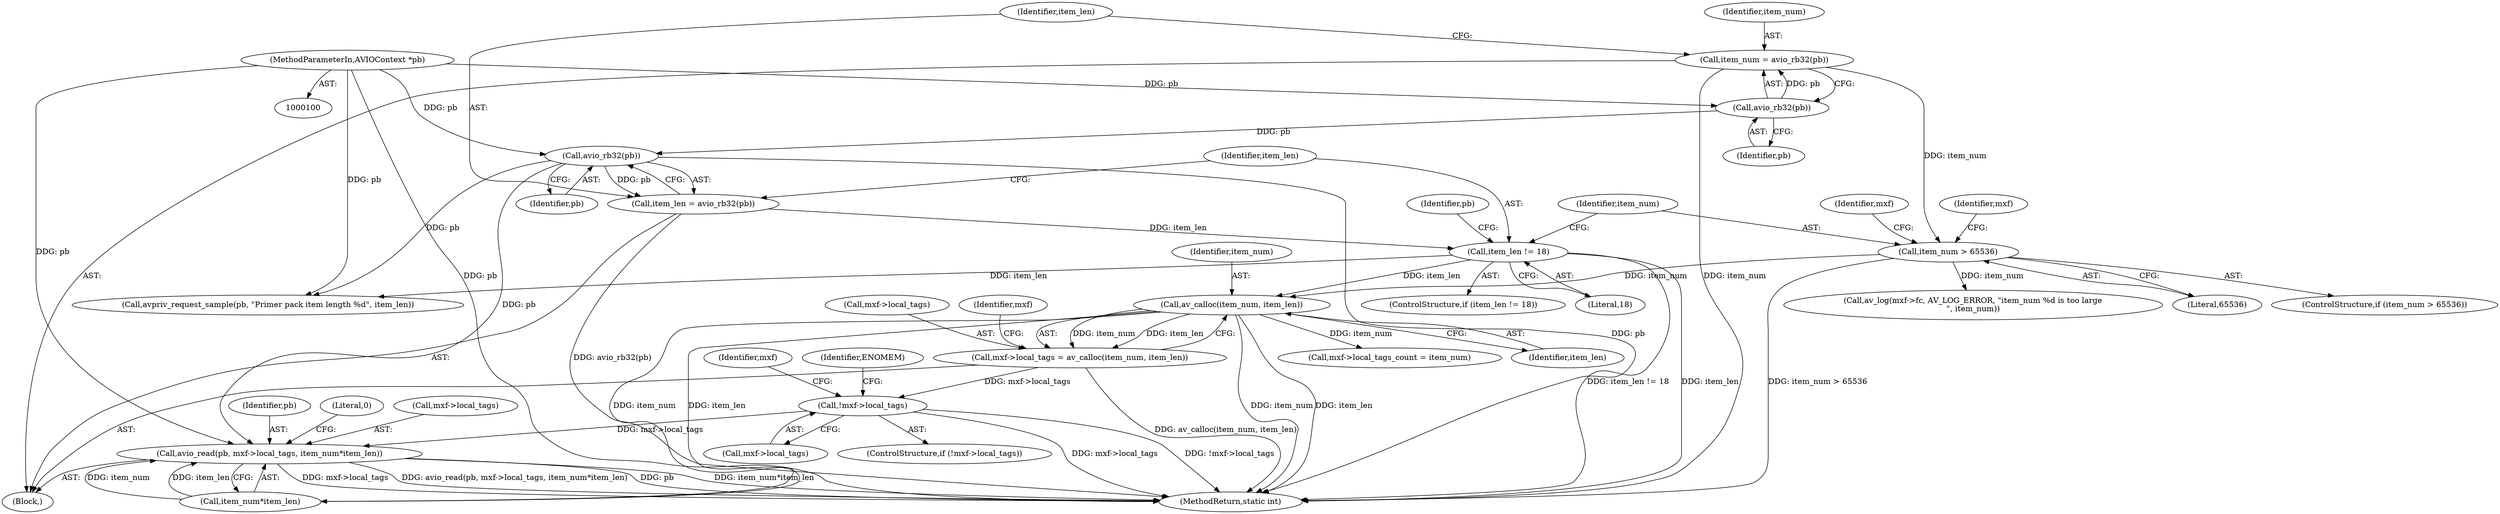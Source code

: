 digraph "1_FFmpeg_9d00fb9d70ee8c0cc7002b89318c5be00f1bbdad@pointer" {
"1000174" [label="(Call,!mxf->local_tags)"];
"1000166" [label="(Call,mxf->local_tags = av_calloc(item_num, item_len))"];
"1000170" [label="(Call,av_calloc(item_num, item_len))"];
"1000134" [label="(Call,item_num > 65536)"];
"1000113" [label="(Call,item_num = avio_rb32(pb))"];
"1000115" [label="(Call,avio_rb32(pb))"];
"1000102" [label="(MethodParameterIn,AVIOContext *pb)"];
"1000123" [label="(Call,item_len != 18)"];
"1000118" [label="(Call,item_len = avio_rb32(pb))"];
"1000120" [label="(Call,avio_rb32(pb))"];
"1000186" [label="(Call,avio_read(pb, mxf->local_tags, item_num*item_len))"];
"1000125" [label="(Literal,18)"];
"1000118" [label="(Call,item_len = avio_rb32(pb))"];
"1000138" [label="(Call,av_log(mxf->fc, AV_LOG_ERROR, \"item_num %d is too large\n\", item_num))"];
"1000170" [label="(Call,av_calloc(item_num, item_len))"];
"1000191" [label="(Call,item_num*item_len)"];
"1000149" [label="(Identifier,mxf)"];
"1000183" [label="(Identifier,mxf)"];
"1000180" [label="(Identifier,ENOMEM)"];
"1000195" [label="(Literal,0)"];
"1000173" [label="(ControlStructure,if (!mxf->local_tags))"];
"1000176" [label="(Identifier,mxf)"];
"1000123" [label="(Call,item_len != 18)"];
"1000122" [label="(ControlStructure,if (item_len != 18))"];
"1000127" [label="(Call,avpriv_request_sample(pb, \"Primer pack item length %d\", item_len))"];
"1000136" [label="(Literal,65536)"];
"1000114" [label="(Identifier,item_num)"];
"1000166" [label="(Call,mxf->local_tags = av_calloc(item_num, item_len))"];
"1000181" [label="(Call,mxf->local_tags_count = item_num)"];
"1000167" [label="(Call,mxf->local_tags)"];
"1000174" [label="(Call,!mxf->local_tags)"];
"1000188" [label="(Call,mxf->local_tags)"];
"1000187" [label="(Identifier,pb)"];
"1000119" [label="(Identifier,item_len)"];
"1000124" [label="(Identifier,item_len)"];
"1000113" [label="(Call,item_num = avio_rb32(pb))"];
"1000120" [label="(Call,avio_rb32(pb))"];
"1000140" [label="(Identifier,mxf)"];
"1000134" [label="(Call,item_num > 65536)"];
"1000121" [label="(Identifier,pb)"];
"1000115" [label="(Call,avio_rb32(pb))"];
"1000116" [label="(Identifier,pb)"];
"1000171" [label="(Identifier,item_num)"];
"1000133" [label="(ControlStructure,if (item_num > 65536))"];
"1000102" [label="(MethodParameterIn,AVIOContext *pb)"];
"1000128" [label="(Identifier,pb)"];
"1000175" [label="(Call,mxf->local_tags)"];
"1000186" [label="(Call,avio_read(pb, mxf->local_tags, item_num*item_len))"];
"1000172" [label="(Identifier,item_len)"];
"1000107" [label="(Block,)"];
"1000135" [label="(Identifier,item_num)"];
"1000196" [label="(MethodReturn,static int)"];
"1000174" -> "1000173"  [label="AST: "];
"1000174" -> "1000175"  [label="CFG: "];
"1000175" -> "1000174"  [label="AST: "];
"1000180" -> "1000174"  [label="CFG: "];
"1000183" -> "1000174"  [label="CFG: "];
"1000174" -> "1000196"  [label="DDG: !mxf->local_tags"];
"1000174" -> "1000196"  [label="DDG: mxf->local_tags"];
"1000166" -> "1000174"  [label="DDG: mxf->local_tags"];
"1000174" -> "1000186"  [label="DDG: mxf->local_tags"];
"1000166" -> "1000107"  [label="AST: "];
"1000166" -> "1000170"  [label="CFG: "];
"1000167" -> "1000166"  [label="AST: "];
"1000170" -> "1000166"  [label="AST: "];
"1000176" -> "1000166"  [label="CFG: "];
"1000166" -> "1000196"  [label="DDG: av_calloc(item_num, item_len)"];
"1000170" -> "1000166"  [label="DDG: item_num"];
"1000170" -> "1000166"  [label="DDG: item_len"];
"1000170" -> "1000172"  [label="CFG: "];
"1000171" -> "1000170"  [label="AST: "];
"1000172" -> "1000170"  [label="AST: "];
"1000170" -> "1000196"  [label="DDG: item_num"];
"1000170" -> "1000196"  [label="DDG: item_len"];
"1000134" -> "1000170"  [label="DDG: item_num"];
"1000123" -> "1000170"  [label="DDG: item_len"];
"1000170" -> "1000181"  [label="DDG: item_num"];
"1000170" -> "1000191"  [label="DDG: item_num"];
"1000170" -> "1000191"  [label="DDG: item_len"];
"1000134" -> "1000133"  [label="AST: "];
"1000134" -> "1000136"  [label="CFG: "];
"1000135" -> "1000134"  [label="AST: "];
"1000136" -> "1000134"  [label="AST: "];
"1000140" -> "1000134"  [label="CFG: "];
"1000149" -> "1000134"  [label="CFG: "];
"1000134" -> "1000196"  [label="DDG: item_num > 65536"];
"1000113" -> "1000134"  [label="DDG: item_num"];
"1000134" -> "1000138"  [label="DDG: item_num"];
"1000113" -> "1000107"  [label="AST: "];
"1000113" -> "1000115"  [label="CFG: "];
"1000114" -> "1000113"  [label="AST: "];
"1000115" -> "1000113"  [label="AST: "];
"1000119" -> "1000113"  [label="CFG: "];
"1000113" -> "1000196"  [label="DDG: item_num"];
"1000115" -> "1000113"  [label="DDG: pb"];
"1000115" -> "1000116"  [label="CFG: "];
"1000116" -> "1000115"  [label="AST: "];
"1000102" -> "1000115"  [label="DDG: pb"];
"1000115" -> "1000120"  [label="DDG: pb"];
"1000102" -> "1000100"  [label="AST: "];
"1000102" -> "1000196"  [label="DDG: pb"];
"1000102" -> "1000120"  [label="DDG: pb"];
"1000102" -> "1000127"  [label="DDG: pb"];
"1000102" -> "1000186"  [label="DDG: pb"];
"1000123" -> "1000122"  [label="AST: "];
"1000123" -> "1000125"  [label="CFG: "];
"1000124" -> "1000123"  [label="AST: "];
"1000125" -> "1000123"  [label="AST: "];
"1000128" -> "1000123"  [label="CFG: "];
"1000135" -> "1000123"  [label="CFG: "];
"1000123" -> "1000196"  [label="DDG: item_len"];
"1000123" -> "1000196"  [label="DDG: item_len != 18"];
"1000118" -> "1000123"  [label="DDG: item_len"];
"1000123" -> "1000127"  [label="DDG: item_len"];
"1000118" -> "1000107"  [label="AST: "];
"1000118" -> "1000120"  [label="CFG: "];
"1000119" -> "1000118"  [label="AST: "];
"1000120" -> "1000118"  [label="AST: "];
"1000124" -> "1000118"  [label="CFG: "];
"1000118" -> "1000196"  [label="DDG: avio_rb32(pb)"];
"1000120" -> "1000118"  [label="DDG: pb"];
"1000120" -> "1000121"  [label="CFG: "];
"1000121" -> "1000120"  [label="AST: "];
"1000120" -> "1000196"  [label="DDG: pb"];
"1000120" -> "1000127"  [label="DDG: pb"];
"1000120" -> "1000186"  [label="DDG: pb"];
"1000186" -> "1000107"  [label="AST: "];
"1000186" -> "1000191"  [label="CFG: "];
"1000187" -> "1000186"  [label="AST: "];
"1000188" -> "1000186"  [label="AST: "];
"1000191" -> "1000186"  [label="AST: "];
"1000195" -> "1000186"  [label="CFG: "];
"1000186" -> "1000196"  [label="DDG: mxf->local_tags"];
"1000186" -> "1000196"  [label="DDG: avio_read(pb, mxf->local_tags, item_num*item_len)"];
"1000186" -> "1000196"  [label="DDG: pb"];
"1000186" -> "1000196"  [label="DDG: item_num*item_len"];
"1000191" -> "1000186"  [label="DDG: item_num"];
"1000191" -> "1000186"  [label="DDG: item_len"];
}
